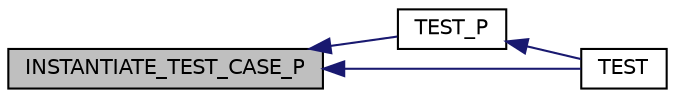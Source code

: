 digraph "INSTANTIATE_TEST_CASE_P"
{
  edge [fontname="Helvetica",fontsize="10",labelfontname="Helvetica",labelfontsize="10"];
  node [fontname="Helvetica",fontsize="10",shape=record];
  rankdir="LR";
  Node13 [label="INSTANTIATE_TEST_CASE_P",height=0.2,width=0.4,color="black", fillcolor="grey75", style="filled", fontcolor="black"];
  Node13 -> Node14 [dir="back",color="midnightblue",fontsize="10",style="solid",fontname="Helvetica"];
  Node14 [label="TEST_P",height=0.2,width=0.4,color="black", fillcolor="white", style="filled",URL="$de/db0/gtest__output__test___8cc.html#a680b45844b58c5367da52c5383aea03a"];
  Node14 -> Node15 [dir="back",color="midnightblue",fontsize="10",style="solid",fontname="Helvetica"];
  Node15 [label="TEST",height=0.2,width=0.4,color="black", fillcolor="white", style="filled",URL="$de/db0/gtest__output__test___8cc.html#aca5344af5eed2eefc512c555acbe5511"];
  Node13 -> Node15 [dir="back",color="midnightblue",fontsize="10",style="solid",fontname="Helvetica"];
}
